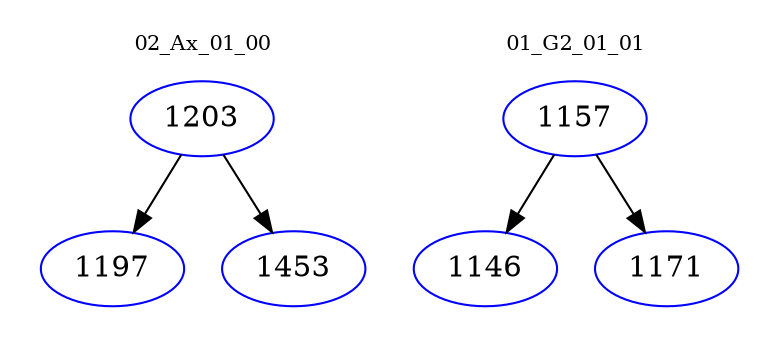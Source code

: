 digraph{
subgraph cluster_0 {
color = white
label = "02_Ax_01_00";
fontsize=10;
T0_1203 [label="1203", color="blue"]
T0_1203 -> T0_1197 [color="black"]
T0_1197 [label="1197", color="blue"]
T0_1203 -> T0_1453 [color="black"]
T0_1453 [label="1453", color="blue"]
}
subgraph cluster_1 {
color = white
label = "01_G2_01_01";
fontsize=10;
T1_1157 [label="1157", color="blue"]
T1_1157 -> T1_1146 [color="black"]
T1_1146 [label="1146", color="blue"]
T1_1157 -> T1_1171 [color="black"]
T1_1171 [label="1171", color="blue"]
}
}

